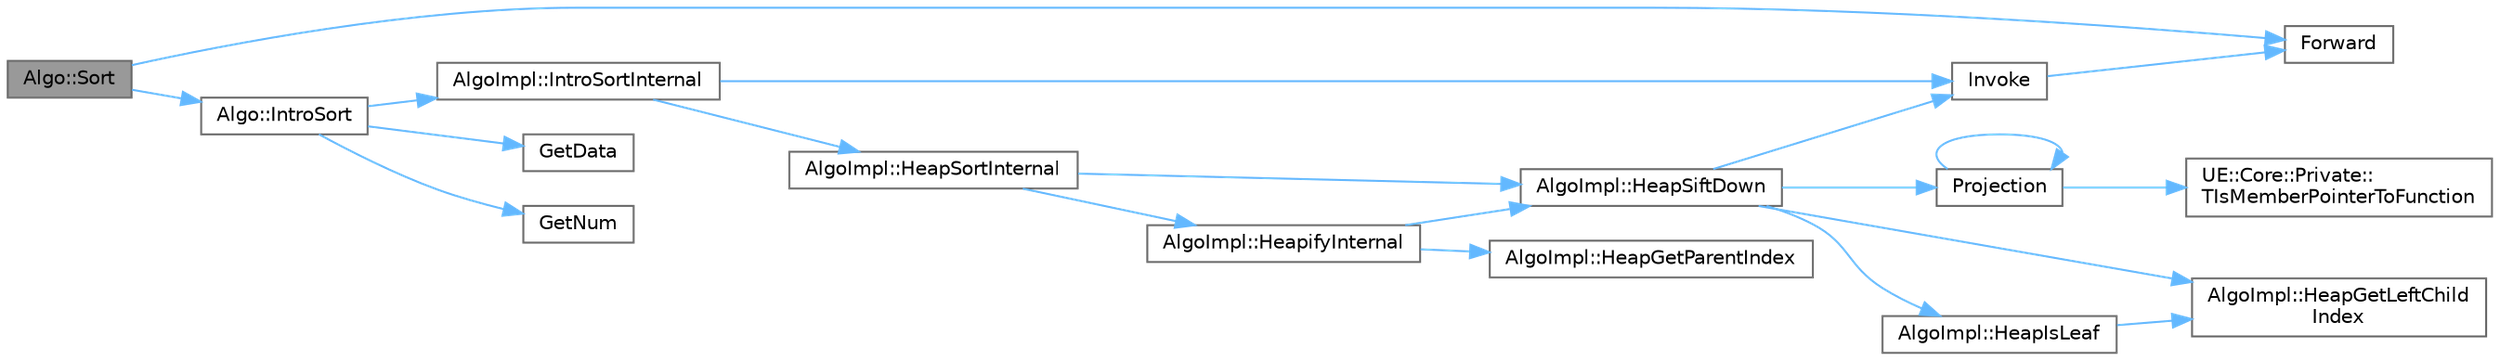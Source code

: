 digraph "Algo::Sort"
{
 // INTERACTIVE_SVG=YES
 // LATEX_PDF_SIZE
  bgcolor="transparent";
  edge [fontname=Helvetica,fontsize=10,labelfontname=Helvetica,labelfontsize=10];
  node [fontname=Helvetica,fontsize=10,shape=box,height=0.2,width=0.4];
  rankdir="LR";
  Node1 [id="Node000001",label="Algo::Sort",height=0.2,width=0.4,color="gray40", fillcolor="grey60", style="filled", fontcolor="black",tooltip="Sort a range of elements using its operator<."];
  Node1 -> Node2 [id="edge1_Node000001_Node000002",color="steelblue1",style="solid",tooltip=" "];
  Node2 [id="Node000002",label="Forward",height=0.2,width=0.4,color="grey40", fillcolor="white", style="filled",URL="$d4/d24/UnrealTemplate_8h.html#a68f280c1d561a8899a1e9e3ea8405d00",tooltip="Forward will cast a reference to an rvalue reference."];
  Node1 -> Node3 [id="edge2_Node000001_Node000003",color="steelblue1",style="solid",tooltip=" "];
  Node3 [id="Node000003",label="Algo::IntroSort",height=0.2,width=0.4,color="grey40", fillcolor="white", style="filled",URL="$db/d33/namespaceAlgo.html#a27aaa838c8983478b9802e6c6f85c6f4",tooltip="Sort a range of elements using its operator<."];
  Node3 -> Node4 [id="edge3_Node000003_Node000004",color="steelblue1",style="solid",tooltip=" "];
  Node4 [id="Node000004",label="GetData",height=0.2,width=0.4,color="grey40", fillcolor="white", style="filled",URL="$d3/ddf/StringConv_8h.html#a4111b73e6a9d7101173e7223118962f3",tooltip=" "];
  Node3 -> Node5 [id="edge4_Node000003_Node000005",color="steelblue1",style="solid",tooltip=" "];
  Node5 [id="Node000005",label="GetNum",height=0.2,width=0.4,color="grey40", fillcolor="white", style="filled",URL="$d3/ddf/StringConv_8h.html#a3caf5874b63a514dc33c219ec83eedbf",tooltip=" "];
  Node3 -> Node6 [id="edge5_Node000003_Node000006",color="steelblue1",style="solid",tooltip=" "];
  Node6 [id="Node000006",label="AlgoImpl::IntroSortInternal",height=0.2,width=0.4,color="grey40", fillcolor="white", style="filled",URL="$db/d64/namespaceAlgoImpl.html#a37a7c4165e1e25bf8c45acab3742c8a8",tooltip="Implementation of an introspective sort."];
  Node6 -> Node7 [id="edge6_Node000006_Node000007",color="steelblue1",style="solid",tooltip=" "];
  Node7 [id="Node000007",label="AlgoImpl::HeapSortInternal",height=0.2,width=0.4,color="grey40", fillcolor="white", style="filled",URL="$db/d64/namespaceAlgoImpl.html#a1d24992f3a40bf59b873d3bdc393f000",tooltip="Performs heap sort on the elements."];
  Node7 -> Node8 [id="edge7_Node000007_Node000008",color="steelblue1",style="solid",tooltip=" "];
  Node8 [id="Node000008",label="AlgoImpl::HeapifyInternal",height=0.2,width=0.4,color="grey40", fillcolor="white", style="filled",URL="$db/d64/namespaceAlgoImpl.html#a960c5a72540b4f45e04d44506a84ae96",tooltip="Builds an implicit min-heap from a range of elements."];
  Node8 -> Node9 [id="edge8_Node000008_Node000009",color="steelblue1",style="solid",tooltip=" "];
  Node9 [id="Node000009",label="AlgoImpl::HeapGetParentIndex",height=0.2,width=0.4,color="grey40", fillcolor="white", style="filled",URL="$db/d64/namespaceAlgoImpl.html#a58ce2e6e63f7c3209fc40561d28bb282",tooltip="Gets the parent index for node at Index."];
  Node8 -> Node10 [id="edge9_Node000008_Node000010",color="steelblue1",style="solid",tooltip=" "];
  Node10 [id="Node000010",label="AlgoImpl::HeapSiftDown",height=0.2,width=0.4,color="grey40", fillcolor="white", style="filled",URL="$db/d64/namespaceAlgoImpl.html#a6bf0cdc3ca5b35c9c9e7fecf1b21a172",tooltip="Fixes a possible violation of order property between node at Index and a child."];
  Node10 -> Node11 [id="edge10_Node000010_Node000011",color="steelblue1",style="solid",tooltip=" "];
  Node11 [id="Node000011",label="AlgoImpl::HeapGetLeftChild\lIndex",height=0.2,width=0.4,color="grey40", fillcolor="white", style="filled",URL="$db/d64/namespaceAlgoImpl.html#af54d7b714e5c50ab93794778c8253b07",tooltip="Gets the index of the left child of node at Index."];
  Node10 -> Node12 [id="edge11_Node000010_Node000012",color="steelblue1",style="solid",tooltip=" "];
  Node12 [id="Node000012",label="AlgoImpl::HeapIsLeaf",height=0.2,width=0.4,color="grey40", fillcolor="white", style="filled",URL="$db/d64/namespaceAlgoImpl.html#ad3eed72dd578f5534884afdbcccf8f39",tooltip="Checks if node located at Index is a leaf or not."];
  Node12 -> Node11 [id="edge12_Node000012_Node000011",color="steelblue1",style="solid",tooltip=" "];
  Node10 -> Node13 [id="edge13_Node000010_Node000013",color="steelblue1",style="solid",tooltip=" "];
  Node13 [id="Node000013",label="Invoke",height=0.2,width=0.4,color="grey40", fillcolor="white", style="filled",URL="$d7/deb/Invoke_8h.html#a66d3e79358998f56001f20726270e390",tooltip="Invokes a callable with a set of arguments."];
  Node13 -> Node2 [id="edge14_Node000013_Node000002",color="steelblue1",style="solid",tooltip=" "];
  Node10 -> Node14 [id="edge15_Node000010_Node000014",color="steelblue1",style="solid",tooltip=" "];
  Node14 [id="Node000014",label="Projection",height=0.2,width=0.4,color="grey40", fillcolor="white", style="filled",URL="$d7/df0/Projection_8h.html#a13dceeb18d2035bd0b861bf3698ede9f",tooltip="Projection() is a related function to Invoke(), in that it can be used to invoke an object with a set..."];
  Node14 -> Node14 [id="edge16_Node000014_Node000014",color="steelblue1",style="solid",tooltip=" "];
  Node14 -> Node15 [id="edge17_Node000014_Node000015",color="steelblue1",style="solid",tooltip=" "];
  Node15 [id="Node000015",label="UE::Core::Private::\lTIsMemberPointerToFunction",height=0.2,width=0.4,color="grey40", fillcolor="white", style="filled",URL="$d1/de6/namespaceUE_1_1Core_1_1Private.html#a6a97c58e76257e63c3e47675427da48b",tooltip=" "];
  Node7 -> Node10 [id="edge18_Node000007_Node000010",color="steelblue1",style="solid",tooltip=" "];
  Node6 -> Node13 [id="edge19_Node000006_Node000013",color="steelblue1",style="solid",tooltip=" "];
}
